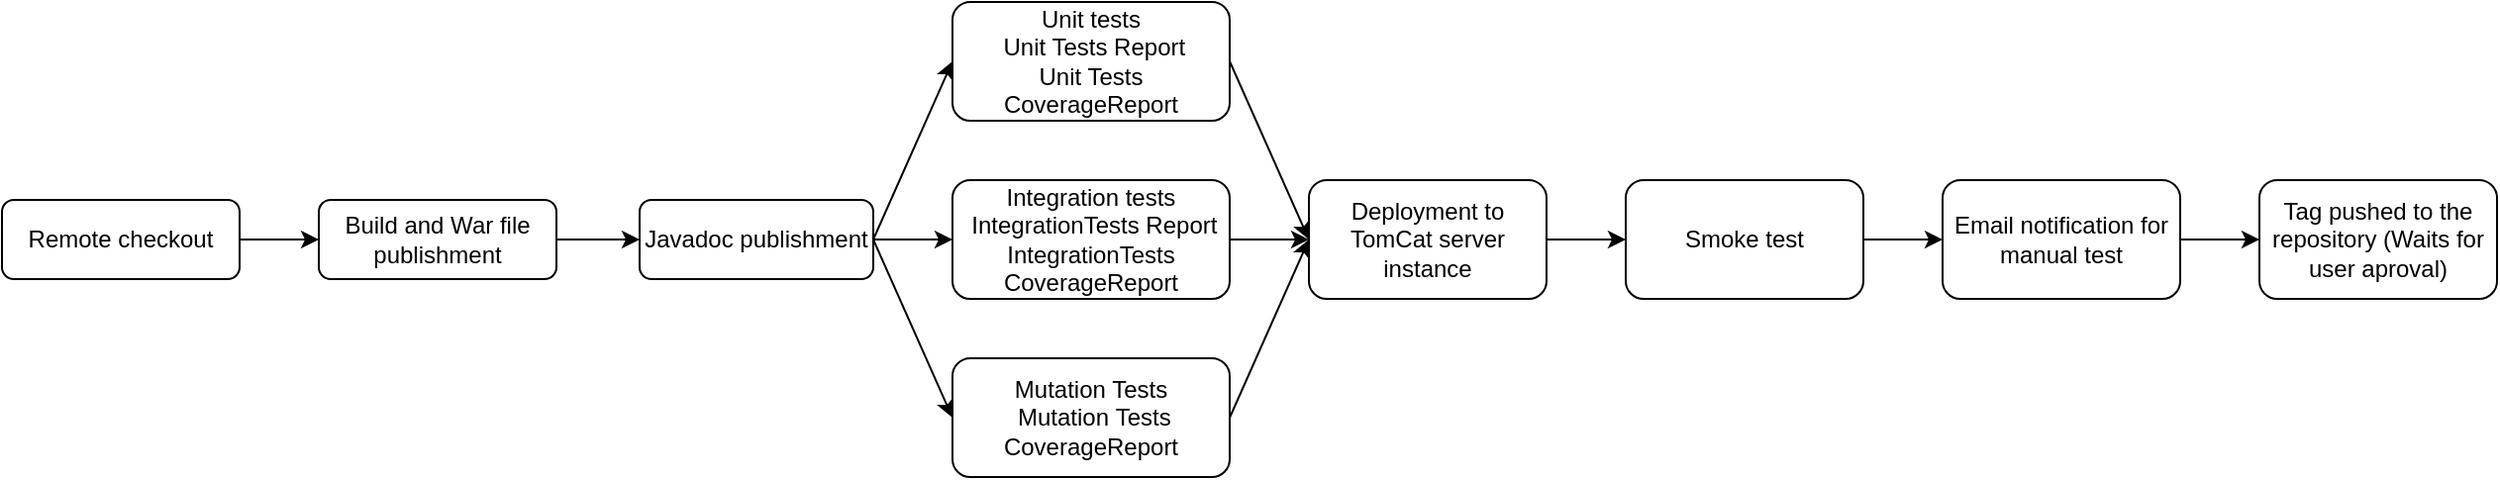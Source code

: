 <mxfile version="14.1.8" type="device" pages="4"><diagram id="bdkr0GUMObSV8vojrdap" name="Parallel Pipeline"><mxGraphModel dx="1422" dy="822" grid="1" gridSize="10" guides="1" tooltips="1" connect="1" arrows="1" fold="1" page="1" pageScale="1" pageWidth="1350" pageHeight="360" math="0" shadow="0"><root><mxCell id="0"/><mxCell id="1" parent="0"/><mxCell id="9pTvZWCEETxZxeNv9IEJ-1" value="" style="edgeStyle=orthogonalEdgeStyle;rounded=0;orthogonalLoop=1;jettySize=auto;html=1;sketch=0;" parent="1" source="hPS0d1q2iycTMgy1Epl8-2" target="hPS0d1q2iycTMgy1Epl8-3" edge="1"><mxGeometry relative="1" as="geometry"/></mxCell><mxCell id="hPS0d1q2iycTMgy1Epl8-2" value="Remote checkout" style="rounded=1;whiteSpace=wrap;html=1;fontSize=12;glass=0;strokeWidth=1;shadow=0;sketch=0;" parent="1" vertex="1"><mxGeometry x="40" y="160" width="120" height="40" as="geometry"/></mxCell><mxCell id="9pTvZWCEETxZxeNv9IEJ-2" value="" style="edgeStyle=orthogonalEdgeStyle;rounded=0;orthogonalLoop=1;jettySize=auto;html=1;sketch=0;" parent="1" source="hPS0d1q2iycTMgy1Epl8-3" target="hPS0d1q2iycTMgy1Epl8-4" edge="1"><mxGeometry relative="1" as="geometry"/></mxCell><mxCell id="hPS0d1q2iycTMgy1Epl8-3" value="Build and War file publishment" style="rounded=1;whiteSpace=wrap;html=1;fontSize=12;glass=0;strokeWidth=1;shadow=0;sketch=0;" parent="1" vertex="1"><mxGeometry x="200" y="160" width="120" height="40" as="geometry"/></mxCell><mxCell id="9pTvZWCEETxZxeNv9IEJ-3" value="" style="edgeStyle=orthogonalEdgeStyle;rounded=0;orthogonalLoop=1;jettySize=auto;html=1;sketch=0;" parent="1" source="hPS0d1q2iycTMgy1Epl8-4" target="hPS0d1q2iycTMgy1Epl8-9" edge="1"><mxGeometry relative="1" as="geometry"/></mxCell><mxCell id="9pTvZWCEETxZxeNv9IEJ-8" style="rounded=0;orthogonalLoop=1;jettySize=auto;html=1;exitX=1;exitY=0.5;exitDx=0;exitDy=0;entryX=0;entryY=0.5;entryDx=0;entryDy=0;sketch=0;" parent="1" source="hPS0d1q2iycTMgy1Epl8-4" target="hPS0d1q2iycTMgy1Epl8-7" edge="1"><mxGeometry relative="1" as="geometry"/></mxCell><mxCell id="9pTvZWCEETxZxeNv9IEJ-9" style="edgeStyle=none;rounded=0;orthogonalLoop=1;jettySize=auto;html=1;exitX=1;exitY=0.5;exitDx=0;exitDy=0;entryX=0;entryY=0.5;entryDx=0;entryDy=0;sketch=0;" parent="1" source="hPS0d1q2iycTMgy1Epl8-4" target="hPS0d1q2iycTMgy1Epl8-6" edge="1"><mxGeometry relative="1" as="geometry"/></mxCell><mxCell id="hPS0d1q2iycTMgy1Epl8-4" value="Javadoc publishment" style="rounded=1;whiteSpace=wrap;html=1;sketch=0;" parent="1" vertex="1"><mxGeometry x="362" y="160" width="118" height="40" as="geometry"/></mxCell><mxCell id="9pTvZWCEETxZxeNv9IEJ-12" style="edgeStyle=none;rounded=0;orthogonalLoop=1;jettySize=auto;html=1;exitX=1;exitY=0.5;exitDx=0;exitDy=0;entryX=0;entryY=0.5;entryDx=0;entryDy=0;sketch=0;" parent="1" source="hPS0d1q2iycTMgy1Epl8-6" target="hPS0d1q2iycTMgy1Epl8-16" edge="1"><mxGeometry relative="1" as="geometry"/></mxCell><mxCell id="hPS0d1q2iycTMgy1Epl8-6" value="Unit tests&lt;br&gt;&amp;nbsp;Unit Tests Report&lt;br&gt;Unit Tests CoverageReport" style="rounded=1;whiteSpace=wrap;html=1;sketch=0;" parent="1" vertex="1"><mxGeometry x="520" y="60" width="140" height="60" as="geometry"/></mxCell><mxCell id="9pTvZWCEETxZxeNv9IEJ-10" style="edgeStyle=none;rounded=0;orthogonalLoop=1;jettySize=auto;html=1;exitX=1;exitY=0.5;exitDx=0;exitDy=0;entryX=0;entryY=0.5;entryDx=0;entryDy=0;sketch=0;" parent="1" source="hPS0d1q2iycTMgy1Epl8-7" target="hPS0d1q2iycTMgy1Epl8-16" edge="1"><mxGeometry relative="1" as="geometry"/></mxCell><mxCell id="hPS0d1q2iycTMgy1Epl8-7" value="Mutation Tests&lt;br&gt;&amp;nbsp;Mutation&amp;nbsp;Tests&lt;br&gt;CoverageReport" style="rounded=1;whiteSpace=wrap;html=1;sketch=0;" parent="1" vertex="1"><mxGeometry x="520" y="240" width="140" height="60" as="geometry"/></mxCell><mxCell id="9pTvZWCEETxZxeNv9IEJ-4" value="" style="edgeStyle=orthogonalEdgeStyle;rounded=0;orthogonalLoop=1;jettySize=auto;html=1;sketch=0;" parent="1" source="hPS0d1q2iycTMgy1Epl8-9" target="hPS0d1q2iycTMgy1Epl8-16" edge="1"><mxGeometry relative="1" as="geometry"/></mxCell><mxCell id="hPS0d1q2iycTMgy1Epl8-9" value="&lt;span&gt;Integration tests&lt;/span&gt;&lt;br&gt;&lt;span&gt;&amp;nbsp;IntegrationTests Report&lt;/span&gt;&lt;br&gt;&lt;span&gt;IntegrationTests CoverageReport&lt;/span&gt;" style="rounded=1;whiteSpace=wrap;html=1;sketch=0;" parent="1" vertex="1"><mxGeometry x="520" y="150" width="140" height="60" as="geometry"/></mxCell><mxCell id="xHoPsfDPjgP5MRt9xQqm-3" value="" style="edgeStyle=none;rounded=0;orthogonalLoop=1;jettySize=auto;html=1;sketch=0;" parent="1" source="hPS0d1q2iycTMgy1Epl8-15" target="hPS0d1q2iycTMgy1Epl8-19" edge="1"><mxGeometry relative="1" as="geometry"/></mxCell><mxCell id="hPS0d1q2iycTMgy1Epl8-15" value="Smoke test" style="rounded=1;whiteSpace=wrap;html=1;sketch=0;" parent="1" vertex="1"><mxGeometry x="860" y="150" width="120" height="60" as="geometry"/></mxCell><mxCell id="xHoPsfDPjgP5MRt9xQqm-2" value="" style="edgeStyle=none;rounded=0;orthogonalLoop=1;jettySize=auto;html=1;sketch=0;" parent="1" source="hPS0d1q2iycTMgy1Epl8-16" target="hPS0d1q2iycTMgy1Epl8-15" edge="1"><mxGeometry relative="1" as="geometry"/></mxCell><mxCell id="hPS0d1q2iycTMgy1Epl8-16" value="Deployment to TomCat server instance" style="rounded=1;whiteSpace=wrap;html=1;sketch=0;" parent="1" vertex="1"><mxGeometry x="700" y="150" width="120" height="60" as="geometry"/></mxCell><mxCell id="xHoPsfDPjgP5MRt9xQqm-4" value="" style="edgeStyle=none;rounded=0;orthogonalLoop=1;jettySize=auto;html=1;sketch=0;" parent="1" source="hPS0d1q2iycTMgy1Epl8-19" target="hPS0d1q2iycTMgy1Epl8-20" edge="1"><mxGeometry relative="1" as="geometry"/></mxCell><mxCell id="hPS0d1q2iycTMgy1Epl8-19" value="Email notification for manual test" style="rounded=1;whiteSpace=wrap;html=1;sketch=0;" parent="1" vertex="1"><mxGeometry x="1020" y="150" width="120" height="60" as="geometry"/></mxCell><mxCell id="hPS0d1q2iycTMgy1Epl8-20" value="Tag pushed to the repository (Waits for user aproval)" style="rounded=1;whiteSpace=wrap;html=1;sketch=0;" parent="1" vertex="1"><mxGeometry x="1180" y="150" width="120" height="60" as="geometry"/></mxCell></root></mxGraphModel></diagram><diagram id="OFQY_5lbK8ZGwcgILyEs" name="Sequencial Pipeline"><mxGraphModel dx="1346" dy="663" grid="1" gridSize="10" guides="1" tooltips="1" connect="1" arrows="1" fold="1" page="1" pageScale="1" pageWidth="1680" pageHeight="120" math="0" shadow="0"><root><mxCell id="X7Ar4GLjD2ZxhvG5heTC-0"/><mxCell id="X7Ar4GLjD2ZxhvG5heTC-1" parent="X7Ar4GLjD2ZxhvG5heTC-0"/><mxCell id="X90csqqLnaMuATj-DPjn-0" style="edgeStyle=orthogonalEdgeStyle;rounded=0;orthogonalLoop=1;jettySize=auto;html=1;exitX=1;exitY=0.5;exitDx=0;exitDy=0;" edge="1" parent="X7Ar4GLjD2ZxhvG5heTC-1" source="X90csqqLnaMuATj-DPjn-1" target="X90csqqLnaMuATj-DPjn-2"><mxGeometry relative="1" as="geometry"/></mxCell><mxCell id="X90csqqLnaMuATj-DPjn-1" value="Remote checkout" style="rounded=1;whiteSpace=wrap;html=1;fontSize=12;glass=0;strokeWidth=1;shadow=0;" vertex="1" parent="X7Ar4GLjD2ZxhvG5heTC-1"><mxGeometry x="40" y="40" width="120" height="40" as="geometry"/></mxCell><mxCell id="W-Sa9cp17JDb_o-pusXz-0" value="" style="edgeStyle=none;rounded=0;orthogonalLoop=1;jettySize=auto;html=1;" edge="1" parent="X7Ar4GLjD2ZxhvG5heTC-1" source="X90csqqLnaMuATj-DPjn-2" target="X90csqqLnaMuATj-DPjn-3"><mxGeometry relative="1" as="geometry"/></mxCell><mxCell id="X90csqqLnaMuATj-DPjn-2" value="Build and War file publishment" style="rounded=1;whiteSpace=wrap;html=1;fontSize=12;glass=0;strokeWidth=1;shadow=0;" vertex="1" parent="X7Ar4GLjD2ZxhvG5heTC-1"><mxGeometry x="200" y="40" width="120" height="40" as="geometry"/></mxCell><mxCell id="W-Sa9cp17JDb_o-pusXz-1" value="" style="edgeStyle=none;rounded=0;orthogonalLoop=1;jettySize=auto;html=1;" edge="1" parent="X7Ar4GLjD2ZxhvG5heTC-1" source="X90csqqLnaMuATj-DPjn-3" target="X90csqqLnaMuATj-DPjn-5"><mxGeometry relative="1" as="geometry"/></mxCell><mxCell id="X90csqqLnaMuATj-DPjn-3" value="Javadoc publishment" style="rounded=1;whiteSpace=wrap;html=1;" vertex="1" parent="X7Ar4GLjD2ZxhvG5heTC-1"><mxGeometry x="362" y="40" width="118" height="40" as="geometry"/></mxCell><mxCell id="W-Sa9cp17JDb_o-pusXz-2" value="" style="edgeStyle=none;rounded=0;orthogonalLoop=1;jettySize=auto;html=1;" edge="1" parent="X7Ar4GLjD2ZxhvG5heTC-1" source="X90csqqLnaMuATj-DPjn-5" target="X90csqqLnaMuATj-DPjn-8"><mxGeometry relative="1" as="geometry"/></mxCell><mxCell id="X90csqqLnaMuATj-DPjn-5" value="Unit tests&lt;br&gt;&amp;nbsp;Unit Tests Report&lt;br&gt;Unit Tests CoverageReport" style="rounded=1;whiteSpace=wrap;html=1;" vertex="1" parent="X7Ar4GLjD2ZxhvG5heTC-1"><mxGeometry x="520" y="30" width="120" height="60" as="geometry"/></mxCell><mxCell id="W-Sa9cp17JDb_o-pusXz-4" value="" style="edgeStyle=none;rounded=0;orthogonalLoop=1;jettySize=auto;html=1;" edge="1" parent="X7Ar4GLjD2ZxhvG5heTC-1" source="X90csqqLnaMuATj-DPjn-6" target="X90csqqLnaMuATj-DPjn-15"><mxGeometry relative="1" as="geometry"/></mxCell><mxCell id="X90csqqLnaMuATj-DPjn-6" value="Mutation Tests&lt;br&gt;&amp;nbsp;Mutation&amp;nbsp;Tests&lt;br&gt;CoverageReport" style="rounded=1;whiteSpace=wrap;html=1;" vertex="1" parent="X7Ar4GLjD2ZxhvG5heTC-1"><mxGeometry x="880" y="30" width="120" height="60" as="geometry"/></mxCell><mxCell id="W-Sa9cp17JDb_o-pusXz-3" value="" style="edgeStyle=none;rounded=0;orthogonalLoop=1;jettySize=auto;html=1;" edge="1" parent="X7Ar4GLjD2ZxhvG5heTC-1" source="X90csqqLnaMuATj-DPjn-8" target="X90csqqLnaMuATj-DPjn-6"><mxGeometry relative="1" as="geometry"/></mxCell><mxCell id="X90csqqLnaMuATj-DPjn-8" value="&lt;span&gt;Integration tests&lt;/span&gt;&lt;br&gt;&lt;span&gt;&amp;nbsp;IntegrationTests Report&lt;/span&gt;&lt;br&gt;&lt;span&gt;IntegrationTests CoverageReport&lt;/span&gt;" style="rounded=1;whiteSpace=wrap;html=1;" vertex="1" parent="X7Ar4GLjD2ZxhvG5heTC-1"><mxGeometry x="680" y="30" width="160" height="60" as="geometry"/></mxCell><mxCell id="W-Sa9cp17JDb_o-pusXz-6" value="" style="edgeStyle=none;rounded=0;orthogonalLoop=1;jettySize=auto;html=1;" edge="1" parent="X7Ar4GLjD2ZxhvG5heTC-1" source="X90csqqLnaMuATj-DPjn-14" target="X90csqqLnaMuATj-DPjn-18"><mxGeometry relative="1" as="geometry"/></mxCell><mxCell id="X90csqqLnaMuATj-DPjn-14" value="Smoke test" style="rounded=1;whiteSpace=wrap;html=1;" vertex="1" parent="X7Ar4GLjD2ZxhvG5heTC-1"><mxGeometry x="1200" y="30" width="120" height="60" as="geometry"/></mxCell><mxCell id="W-Sa9cp17JDb_o-pusXz-5" value="" style="edgeStyle=none;rounded=0;orthogonalLoop=1;jettySize=auto;html=1;" edge="1" parent="X7Ar4GLjD2ZxhvG5heTC-1" source="X90csqqLnaMuATj-DPjn-15" target="X90csqqLnaMuATj-DPjn-14"><mxGeometry relative="1" as="geometry"/></mxCell><mxCell id="X90csqqLnaMuATj-DPjn-15" value="Deployment to TomCat server instance" style="rounded=1;whiteSpace=wrap;html=1;" vertex="1" parent="X7Ar4GLjD2ZxhvG5heTC-1"><mxGeometry x="1040" y="30" width="120" height="60" as="geometry"/></mxCell><mxCell id="W-Sa9cp17JDb_o-pusXz-7" value="" style="edgeStyle=none;rounded=0;orthogonalLoop=1;jettySize=auto;html=1;" edge="1" parent="X7Ar4GLjD2ZxhvG5heTC-1" source="X90csqqLnaMuATj-DPjn-18" target="X90csqqLnaMuATj-DPjn-19"><mxGeometry relative="1" as="geometry"/></mxCell><mxCell id="X90csqqLnaMuATj-DPjn-18" value="Email notification for manual test" style="rounded=1;whiteSpace=wrap;html=1;" vertex="1" parent="X7Ar4GLjD2ZxhvG5heTC-1"><mxGeometry x="1360" y="30" width="120" height="60" as="geometry"/></mxCell><mxCell id="X90csqqLnaMuATj-DPjn-19" value="Tag pushed to the repository (Waits for user aproval)" style="rounded=1;whiteSpace=wrap;html=1;" vertex="1" parent="X7Ar4GLjD2ZxhvG5heTC-1"><mxGeometry x="1520" y="30" width="120" height="60" as="geometry"/></mxCell></root></mxGraphModel></diagram><diagram name="Project Pipeline SK1" id="jVTHgfDDCt-wC56ATags"><mxGraphModel dx="1422" dy="822" grid="1" gridSize="10" guides="1" tooltips="1" connect="1" arrows="1" fold="1" page="1" pageScale="1" pageWidth="1960" pageHeight="280" math="0" shadow="0"><root><mxCell id="cDpl9zfRTg1Yj5c6Y_J5-0"/><mxCell id="cDpl9zfRTg1Yj5c6Y_J5-1" parent="cDpl9zfRTg1Yj5c6Y_J5-0"/><mxCell id="cDpl9zfRTg1Yj5c6Y_J5-2" value="" style="edgeStyle=orthogonalEdgeStyle;rounded=0;orthogonalLoop=1;jettySize=auto;html=1;sketch=1;" edge="1" parent="cDpl9zfRTg1Yj5c6Y_J5-1" source="cDpl9zfRTg1Yj5c6Y_J5-3" target="cDpl9zfRTg1Yj5c6Y_J5-5"><mxGeometry relative="1" as="geometry"/></mxCell><mxCell id="cDpl9zfRTg1Yj5c6Y_J5-3" value="Remote checkout" style="rounded=1;whiteSpace=wrap;html=1;fontSize=12;glass=0;strokeWidth=1;shadow=0;sketch=1;" vertex="1" parent="cDpl9zfRTg1Yj5c6Y_J5-1"><mxGeometry y="120" width="120" height="40" as="geometry"/></mxCell><mxCell id="cDpl9zfRTg1Yj5c6Y_J5-4" value="" style="edgeStyle=orthogonalEdgeStyle;rounded=0;orthogonalLoop=1;jettySize=auto;html=1;sketch=1;" edge="1" parent="cDpl9zfRTg1Yj5c6Y_J5-1" source="cDpl9zfRTg1Yj5c6Y_J5-5" target="cDpl9zfRTg1Yj5c6Y_J5-9"><mxGeometry relative="1" as="geometry"/></mxCell><mxCell id="cDpl9zfRTg1Yj5c6Y_J5-5" value="Build and War file publishment" style="rounded=1;whiteSpace=wrap;html=1;fontSize=12;glass=0;strokeWidth=1;shadow=0;sketch=1;" vertex="1" parent="cDpl9zfRTg1Yj5c6Y_J5-1"><mxGeometry x="160" y="120" width="120" height="40" as="geometry"/></mxCell><mxCell id="cDpl9zfRTg1Yj5c6Y_J5-45" style="edgeStyle=none;rounded=0;sketch=1;orthogonalLoop=1;jettySize=auto;html=1;exitX=1;exitY=0.5;exitDx=0;exitDy=0;entryX=0;entryY=0.5;entryDx=0;entryDy=0;" edge="1" parent="cDpl9zfRTg1Yj5c6Y_J5-1" source="cDpl9zfRTg1Yj5c6Y_J5-9" target="cDpl9zfRTg1Yj5c6Y_J5-26"><mxGeometry relative="1" as="geometry"/></mxCell><mxCell id="cDpl9zfRTg1Yj5c6Y_J5-46" style="edgeStyle=none;rounded=0;sketch=1;orthogonalLoop=1;jettySize=auto;html=1;exitX=1;exitY=0.5;exitDx=0;exitDy=0;entryX=0;entryY=0.5;entryDx=0;entryDy=0;" edge="1" parent="cDpl9zfRTg1Yj5c6Y_J5-1" source="cDpl9zfRTg1Yj5c6Y_J5-9" target="cDpl9zfRTg1Yj5c6Y_J5-25"><mxGeometry relative="1" as="geometry"/></mxCell><mxCell id="cDpl9zfRTg1Yj5c6Y_J5-9" value="Javadoc publishment" style="rounded=1;whiteSpace=wrap;html=1;sketch=1;" vertex="1" parent="cDpl9zfRTg1Yj5c6Y_J5-1"><mxGeometry x="322" y="120" width="118" height="40" as="geometry"/></mxCell><mxCell id="cDpl9zfRTg1Yj5c6Y_J5-55" style="edgeStyle=none;rounded=0;sketch=1;orthogonalLoop=1;jettySize=auto;html=1;exitX=1;exitY=0.5;exitDx=0;exitDy=0;entryX=0;entryY=0.5;entryDx=0;entryDy=0;" edge="1" parent="cDpl9zfRTg1Yj5c6Y_J5-1" source="cDpl9zfRTg1Yj5c6Y_J5-11" target="cDpl9zfRTg1Yj5c6Y_J5-44"><mxGeometry relative="1" as="geometry"/></mxCell><mxCell id="cDpl9zfRTg1Yj5c6Y_J5-11" value="Unit tests &amp;amp;&lt;br&gt;Publish Reports" style="rounded=1;whiteSpace=wrap;html=1;sketch=1;" vertex="1" parent="cDpl9zfRTg1Yj5c6Y_J5-1"><mxGeometry x="680" y="40" width="120" height="40" as="geometry"/></mxCell><mxCell id="cDpl9zfRTg1Yj5c6Y_J5-57" style="edgeStyle=none;rounded=0;sketch=1;orthogonalLoop=1;jettySize=auto;html=1;exitX=1;exitY=0.5;exitDx=0;exitDy=0;entryX=0;entryY=0.5;entryDx=0;entryDy=0;" edge="1" parent="cDpl9zfRTg1Yj5c6Y_J5-1" source="cDpl9zfRTg1Yj5c6Y_J5-13" target="cDpl9zfRTg1Yj5c6Y_J5-44"><mxGeometry relative="1" as="geometry"/></mxCell><mxCell id="cDpl9zfRTg1Yj5c6Y_J5-13" value="Mutation&amp;nbsp;Tests&amp;nbsp;&amp;amp;&lt;br&gt;Publish Reports" style="rounded=1;whiteSpace=wrap;html=1;sketch=1;" vertex="1" parent="cDpl9zfRTg1Yj5c6Y_J5-1"><mxGeometry x="680" y="200" width="120" height="40" as="geometry"/></mxCell><mxCell id="cDpl9zfRTg1Yj5c6Y_J5-56" style="edgeStyle=none;rounded=0;sketch=1;orthogonalLoop=1;jettySize=auto;html=1;exitX=1;exitY=0.5;exitDx=0;exitDy=0;" edge="1" parent="cDpl9zfRTg1Yj5c6Y_J5-1" source="cDpl9zfRTg1Yj5c6Y_J5-15"><mxGeometry relative="1" as="geometry"><mxPoint x="840" y="140" as="targetPoint"/></mxGeometry></mxCell><mxCell id="cDpl9zfRTg1Yj5c6Y_J5-15" value="&lt;span&gt;Integration Tests&lt;/span&gt;&amp;nbsp;&amp;amp;&lt;br&gt;Publish Reports" style="rounded=1;whiteSpace=wrap;html=1;sketch=1;" vertex="1" parent="cDpl9zfRTg1Yj5c6Y_J5-1"><mxGeometry x="680" y="120" width="120" height="40" as="geometry"/></mxCell><mxCell id="cDpl9zfRTg1Yj5c6Y_J5-71" style="edgeStyle=none;rounded=0;sketch=1;orthogonalLoop=1;jettySize=auto;html=1;exitX=1;exitY=0.5;exitDx=0;exitDy=0;entryX=0;entryY=0.5;entryDx=0;entryDy=0;" edge="1" parent="cDpl9zfRTg1Yj5c6Y_J5-1" source="cDpl9zfRTg1Yj5c6Y_J5-17" target="cDpl9zfRTg1Yj5c6Y_J5-68"><mxGeometry relative="1" as="geometry"/></mxCell><mxCell id="cDpl9zfRTg1Yj5c6Y_J5-17" value="Smoke test" style="rounded=1;whiteSpace=wrap;html=1;sketch=1;" vertex="1" parent="cDpl9zfRTg1Yj5c6Y_J5-1"><mxGeometry x="1000" y="200" width="120" height="40" as="geometry"/></mxCell><mxCell id="cDpl9zfRTg1Yj5c6Y_J5-19" value="Deploy Application to Production" style="rounded=1;whiteSpace=wrap;html=1;sketch=1;" vertex="1" parent="cDpl9zfRTg1Yj5c6Y_J5-1"><mxGeometry x="1800" y="80" width="120" height="40" as="geometry"/></mxCell><mxCell id="cDpl9zfRTg1Yj5c6Y_J5-76" value="" style="edgeStyle=none;rounded=0;sketch=1;orthogonalLoop=1;jettySize=auto;html=1;" edge="1" parent="cDpl9zfRTg1Yj5c6Y_J5-1" source="cDpl9zfRTg1Yj5c6Y_J5-21" target="cDpl9zfRTg1Yj5c6Y_J5-24"><mxGeometry relative="1" as="geometry"/></mxCell><mxCell id="cDpl9zfRTg1Yj5c6Y_J5-21" value="Generate PDF Report" style="rounded=1;whiteSpace=wrap;html=1;sketch=1;" vertex="1" parent="cDpl9zfRTg1Yj5c6Y_J5-1"><mxGeometry x="1320" y="120" width="120" height="40" as="geometry"/></mxCell><mxCell id="cDpl9zfRTg1Yj5c6Y_J5-72" style="edgeStyle=none;rounded=0;sketch=1;orthogonalLoop=1;jettySize=auto;html=1;exitX=1;exitY=0.5;exitDx=0;exitDy=0;entryX=0;entryY=0.5;entryDx=0;entryDy=0;" edge="1" parent="cDpl9zfRTg1Yj5c6Y_J5-1" source="cDpl9zfRTg1Yj5c6Y_J5-22" target="cDpl9zfRTg1Yj5c6Y_J5-19"><mxGeometry relative="1" as="geometry"/></mxCell><mxCell id="cDpl9zfRTg1Yj5c6Y_J5-73" style="edgeStyle=none;rounded=0;sketch=1;orthogonalLoop=1;jettySize=auto;html=1;exitX=1;exitY=0.5;exitDx=0;exitDy=0;entryX=0;entryY=0.5;entryDx=0;entryDy=0;" edge="1" parent="cDpl9zfRTg1Yj5c6Y_J5-1" source="cDpl9zfRTg1Yj5c6Y_J5-22" target="cDpl9zfRTg1Yj5c6Y_J5-67"><mxGeometry relative="1" as="geometry"/></mxCell><mxCell id="cDpl9zfRTg1Yj5c6Y_J5-22" value="Tag pushed to the repository (Waits for user aproval)" style="rounded=1;whiteSpace=wrap;html=1;sketch=1;" vertex="1" parent="cDpl9zfRTg1Yj5c6Y_J5-1"><mxGeometry x="1640" y="120" width="120" height="40" as="geometry"/></mxCell><mxCell id="cDpl9zfRTg1Yj5c6Y_J5-77" value="" style="edgeStyle=none;rounded=0;sketch=1;orthogonalLoop=1;jettySize=auto;html=1;" edge="1" parent="cDpl9zfRTg1Yj5c6Y_J5-1" source="cDpl9zfRTg1Yj5c6Y_J5-24" target="cDpl9zfRTg1Yj5c6Y_J5-22"><mxGeometry relative="1" as="geometry"/></mxCell><mxCell id="cDpl9zfRTg1Yj5c6Y_J5-24" value="Gerar ficheiro de submissão no Moodle" style="rounded=1;whiteSpace=wrap;html=1;fontSize=12;glass=0;strokeWidth=1;shadow=0;sketch=1;" vertex="1" parent="cDpl9zfRTg1Yj5c6Y_J5-1"><mxGeometry x="1480" y="120" width="120" height="40" as="geometry"/></mxCell><mxCell id="cDpl9zfRTg1Yj5c6Y_J5-49" style="edgeStyle=none;rounded=0;sketch=1;orthogonalLoop=1;jettySize=auto;html=1;exitX=1;exitY=0.5;exitDx=0;exitDy=0;entryX=0;entryY=0.5;entryDx=0;entryDy=0;" edge="1" parent="cDpl9zfRTg1Yj5c6Y_J5-1" source="cDpl9zfRTg1Yj5c6Y_J5-25" target="cDpl9zfRTg1Yj5c6Y_J5-36"><mxGeometry relative="1" as="geometry"/></mxCell><mxCell id="cDpl9zfRTg1Yj5c6Y_J5-25" value="Code Quality - Checkstyle" style="rounded=1;whiteSpace=wrap;html=1;fontSize=12;glass=0;strokeWidth=1;shadow=0;sketch=1;" vertex="1" parent="cDpl9zfRTg1Yj5c6Y_J5-1"><mxGeometry x="480" y="200" width="120" height="40" as="geometry"/></mxCell><mxCell id="cDpl9zfRTg1Yj5c6Y_J5-47" style="edgeStyle=none;rounded=0;sketch=1;orthogonalLoop=1;jettySize=auto;html=1;exitX=1;exitY=0.5;exitDx=0;exitDy=0;entryX=0;entryY=0.5;entryDx=0;entryDy=0;" edge="1" parent="cDpl9zfRTg1Yj5c6Y_J5-1" source="cDpl9zfRTg1Yj5c6Y_J5-26" target="cDpl9zfRTg1Yj5c6Y_J5-36"><mxGeometry relative="1" as="geometry"/></mxCell><mxCell id="cDpl9zfRTg1Yj5c6Y_J5-26" value="Code Quality - FindBugs" style="rounded=1;whiteSpace=wrap;html=1;fontSize=12;glass=0;strokeWidth=1;shadow=0;sketch=1;" vertex="1" parent="cDpl9zfRTg1Yj5c6Y_J5-1"><mxGeometry x="480" y="40" width="120" height="40" as="geometry"/></mxCell><mxCell id="cDpl9zfRTg1Yj5c6Y_J5-70" style="edgeStyle=none;rounded=0;sketch=1;orthogonalLoop=1;jettySize=auto;html=1;exitX=1;exitY=0.5;exitDx=0;exitDy=0;entryX=0;entryY=0.5;entryDx=0;entryDy=0;" edge="1" parent="cDpl9zfRTg1Yj5c6Y_J5-1" source="cDpl9zfRTg1Yj5c6Y_J5-27" target="cDpl9zfRTg1Yj5c6Y_J5-68"><mxGeometry relative="1" as="geometry"/></mxCell><mxCell id="cDpl9zfRTg1Yj5c6Y_J5-27" value="Acceptance Tests&lt;br&gt;Cucumber&amp;nbsp;&amp;amp;&lt;br&gt;Publish Reports" style="rounded=1;whiteSpace=wrap;html=1;fontSize=12;glass=0;strokeWidth=1;shadow=0;sketch=1;" vertex="1" parent="cDpl9zfRTg1Yj5c6Y_J5-1"><mxGeometry x="1000" y="40" width="120" height="40" as="geometry"/></mxCell><mxCell id="cDpl9zfRTg1Yj5c6Y_J5-69" style="edgeStyle=none;rounded=0;sketch=1;orthogonalLoop=1;jettySize=auto;html=1;exitX=1;exitY=0.5;exitDx=0;exitDy=0;entryX=0;entryY=0.5;entryDx=0;entryDy=0;" edge="1" parent="cDpl9zfRTg1Yj5c6Y_J5-1" source="cDpl9zfRTg1Yj5c6Y_J5-28" target="cDpl9zfRTg1Yj5c6Y_J5-68"><mxGeometry relative="1" as="geometry"/></mxCell><mxCell id="cDpl9zfRTg1Yj5c6Y_J5-28" value="Acceptance Tests&lt;br&gt;Selenium&amp;nbsp;&amp;amp;&lt;br&gt;Publish Reports" style="rounded=1;whiteSpace=wrap;html=1;fontSize=12;glass=0;strokeWidth=1;shadow=0;sketch=1;" vertex="1" parent="cDpl9zfRTg1Yj5c6Y_J5-1"><mxGeometry x="1000" y="120" width="120" height="40" as="geometry"/></mxCell><mxCell id="cDpl9zfRTg1Yj5c6Y_J5-50" style="edgeStyle=none;rounded=0;sketch=1;orthogonalLoop=1;jettySize=auto;html=1;exitX=1;exitY=0.5;exitDx=0;exitDy=0;entryX=0;entryY=0.5;entryDx=0;entryDy=0;" edge="1" parent="cDpl9zfRTg1Yj5c6Y_J5-1" source="cDpl9zfRTg1Yj5c6Y_J5-36" target="cDpl9zfRTg1Yj5c6Y_J5-11"><mxGeometry relative="1" as="geometry"/></mxCell><mxCell id="cDpl9zfRTg1Yj5c6Y_J5-51" style="edgeStyle=none;rounded=0;sketch=1;orthogonalLoop=1;jettySize=auto;html=1;exitX=1;exitY=0.5;exitDx=0;exitDy=0;entryX=0;entryY=0.5;entryDx=0;entryDy=0;" edge="1" parent="cDpl9zfRTg1Yj5c6Y_J5-1" source="cDpl9zfRTg1Yj5c6Y_J5-36" target="cDpl9zfRTg1Yj5c6Y_J5-15"><mxGeometry relative="1" as="geometry"/></mxCell><mxCell id="cDpl9zfRTg1Yj5c6Y_J5-52" style="edgeStyle=none;rounded=0;sketch=1;orthogonalLoop=1;jettySize=auto;html=1;exitX=1;exitY=0.5;exitDx=0;exitDy=0;entryX=0;entryY=0.5;entryDx=0;entryDy=0;" edge="1" parent="cDpl9zfRTg1Yj5c6Y_J5-1" source="cDpl9zfRTg1Yj5c6Y_J5-36" target="cDpl9zfRTg1Yj5c6Y_J5-13"><mxGeometry relative="1" as="geometry"/></mxCell><mxCell id="cDpl9zfRTg1Yj5c6Y_J5-36" value="" style="rounded=1;whiteSpace=wrap;html=1;fontSize=12;glass=0;strokeWidth=1;shadow=0;sketch=1;" vertex="1" parent="cDpl9zfRTg1Yj5c6Y_J5-1"><mxGeometry x="630" y="130" width="20" height="20" as="geometry"/></mxCell><mxCell id="cDpl9zfRTg1Yj5c6Y_J5-64" style="edgeStyle=none;rounded=0;sketch=1;orthogonalLoop=1;jettySize=auto;html=1;exitX=1;exitY=0.5;exitDx=0;exitDy=0;entryX=0;entryY=0.5;entryDx=0;entryDy=0;" edge="1" parent="cDpl9zfRTg1Yj5c6Y_J5-1" source="cDpl9zfRTg1Yj5c6Y_J5-44" target="cDpl9zfRTg1Yj5c6Y_J5-27"><mxGeometry relative="1" as="geometry"/></mxCell><mxCell id="cDpl9zfRTg1Yj5c6Y_J5-65" style="edgeStyle=none;rounded=0;sketch=1;orthogonalLoop=1;jettySize=auto;html=1;exitX=1;exitY=0.5;exitDx=0;exitDy=0;entryX=0;entryY=0.5;entryDx=0;entryDy=0;" edge="1" parent="cDpl9zfRTg1Yj5c6Y_J5-1" source="cDpl9zfRTg1Yj5c6Y_J5-44" target="cDpl9zfRTg1Yj5c6Y_J5-28"><mxGeometry relative="1" as="geometry"/></mxCell><mxCell id="cDpl9zfRTg1Yj5c6Y_J5-66" style="edgeStyle=none;rounded=0;sketch=1;orthogonalLoop=1;jettySize=auto;html=1;exitX=1;exitY=0.5;exitDx=0;exitDy=0;entryX=0;entryY=0.5;entryDx=0;entryDy=0;" edge="1" parent="cDpl9zfRTg1Yj5c6Y_J5-1" source="cDpl9zfRTg1Yj5c6Y_J5-44" target="cDpl9zfRTg1Yj5c6Y_J5-17"><mxGeometry relative="1" as="geometry"/></mxCell><mxCell id="cDpl9zfRTg1Yj5c6Y_J5-44" value="Build &amp;amp; Run Docker Images" style="rounded=1;whiteSpace=wrap;html=1;fontSize=12;glass=0;strokeWidth=1;shadow=0;sketch=1;" vertex="1" parent="cDpl9zfRTg1Yj5c6Y_J5-1"><mxGeometry x="840" y="120" width="120" height="40" as="geometry"/></mxCell><mxCell id="cDpl9zfRTg1Yj5c6Y_J5-67" value="Apply new Database Schema" style="rounded=1;whiteSpace=wrap;html=1;sketch=1;" vertex="1" parent="cDpl9zfRTg1Yj5c6Y_J5-1"><mxGeometry x="1800" y="160" width="120" height="40" as="geometry"/></mxCell><mxCell id="cDpl9zfRTg1Yj5c6Y_J5-75" value="" style="edgeStyle=none;rounded=0;sketch=1;orthogonalLoop=1;jettySize=auto;html=1;" edge="1" parent="cDpl9zfRTg1Yj5c6Y_J5-1" source="cDpl9zfRTg1Yj5c6Y_J5-68" target="cDpl9zfRTg1Yj5c6Y_J5-21"><mxGeometry relative="1" as="geometry"/></mxCell><mxCell id="cDpl9zfRTg1Yj5c6Y_J5-68" value="Email notification for manual approval" style="rounded=1;whiteSpace=wrap;html=1;sketch=1;" vertex="1" parent="cDpl9zfRTg1Yj5c6Y_J5-1"><mxGeometry x="1160" y="120" width="120" height="40" as="geometry"/></mxCell></root></mxGraphModel></diagram><diagram name="Branching Model" id="ZqTuG0MM0hYL3Qaotx98"><mxGraphModel dx="1086" dy="806" grid="1" gridSize="10" guides="1" tooltips="1" connect="1" arrows="1" fold="1" page="1" pageScale="1" pageWidth="1300" pageHeight="480" math="0" shadow="0"><root><mxCell id="6bqgjzrXkm3nGKxwGhGr-0"/><mxCell id="6bqgjzrXkm3nGKxwGhGr-1" parent="6bqgjzrXkm3nGKxwGhGr-0"/><mxCell id="6bqgjzrXkm3nGKxwGhGr-3" style="edgeStyle=orthogonalEdgeStyle;curved=1;rounded=0;orthogonalLoop=1;jettySize=auto;html=1;entryX=0;entryY=0.5;entryDx=0;entryDy=0;endArrow=none;endFill=0;" parent="6bqgjzrXkm3nGKxwGhGr-1" source="6bqgjzrXkm3nGKxwGhGr-5" target="6bqgjzrXkm3nGKxwGhGr-12" edge="1"><mxGeometry relative="1" as="geometry"/></mxCell><mxCell id="6bqgjzrXkm3nGKxwGhGr-4" style="edgeStyle=orthogonalEdgeStyle;curved=1;rounded=0;orthogonalLoop=1;jettySize=auto;html=1;entryX=0;entryY=0.5;entryDx=0;entryDy=0;endArrow=none;endFill=0;" parent="6bqgjzrXkm3nGKxwGhGr-1" source="6bqgjzrXkm3nGKxwGhGr-5" target="6bqgjzrXkm3nGKxwGhGr-44" edge="1"><mxGeometry relative="1" as="geometry"/></mxCell><mxCell id="6bqgjzrXkm3nGKxwGhGr-60" style="edgeStyle=orthogonalEdgeStyle;rounded=0;orthogonalLoop=1;jettySize=auto;html=1;entryX=0;entryY=0.5;entryDx=0;entryDy=0;curved=1;endArrow=none;endFill=0;" parent="6bqgjzrXkm3nGKxwGhGr-1" source="6bqgjzrXkm3nGKxwGhGr-5" target="6bqgjzrXkm3nGKxwGhGr-59" edge="1"><mxGeometry relative="1" as="geometry"/></mxCell><mxCell id="6bqgjzrXkm3nGKxwGhGr-5" value="" style="ellipse;whiteSpace=wrap;html=1;aspect=fixed;" parent="6bqgjzrXkm3nGKxwGhGr-1" vertex="1"><mxGeometry x="120" y="60" width="40" height="40" as="geometry"/></mxCell><mxCell id="6bqgjzrXkm3nGKxwGhGr-11" style="edgeStyle=orthogonalEdgeStyle;curved=1;rounded=0;orthogonalLoop=1;jettySize=auto;html=1;entryX=0;entryY=0.5;entryDx=0;entryDy=0;endArrow=none;endFill=0;" parent="6bqgjzrXkm3nGKxwGhGr-1" source="6bqgjzrXkm3nGKxwGhGr-12" target="6bqgjzrXkm3nGKxwGhGr-47" edge="1"><mxGeometry relative="1" as="geometry"/></mxCell><mxCell id="6bqgjzrXkm3nGKxwGhGr-72" style="edgeStyle=orthogonalEdgeStyle;curved=1;rounded=0;orthogonalLoop=1;jettySize=auto;html=1;entryX=0;entryY=0.5;entryDx=0;entryDy=0;endArrow=none;endFill=0;" parent="6bqgjzrXkm3nGKxwGhGr-1" source="6bqgjzrXkm3nGKxwGhGr-12" target="6bqgjzrXkm3nGKxwGhGr-64" edge="1"><mxGeometry relative="1" as="geometry"/></mxCell><mxCell id="6bqgjzrXkm3nGKxwGhGr-73" style="edgeStyle=orthogonalEdgeStyle;curved=1;rounded=0;orthogonalLoop=1;jettySize=auto;html=1;entryX=0;entryY=0.5;entryDx=0;entryDy=0;endArrow=none;endFill=0;" parent="6bqgjzrXkm3nGKxwGhGr-1" source="6bqgjzrXkm3nGKxwGhGr-12" target="6bqgjzrXkm3nGKxwGhGr-67" edge="1"><mxGeometry relative="1" as="geometry"/></mxCell><mxCell id="6bqgjzrXkm3nGKxwGhGr-12" value="" style="ellipse;whiteSpace=wrap;html=1;aspect=fixed;" parent="6bqgjzrXkm3nGKxwGhGr-1" vertex="1"><mxGeometry x="240" y="220" width="40" height="40" as="geometry"/></mxCell><mxCell id="6bqgjzrXkm3nGKxwGhGr-13" value="Master" style="text;html=1;strokeColor=none;fillColor=none;align=center;verticalAlign=middle;whiteSpace=wrap;rounded=0;" parent="6bqgjzrXkm3nGKxwGhGr-1" vertex="1"><mxGeometry x="40" y="70" width="40" height="20" as="geometry"/></mxCell><mxCell id="6bqgjzrXkm3nGKxwGhGr-15" value="HotFix" style="text;html=1;strokeColor=none;fillColor=none;align=center;verticalAlign=middle;whiteSpace=wrap;rounded=0;" parent="6bqgjzrXkm3nGKxwGhGr-1" vertex="1"><mxGeometry y="150" width="120" height="20" as="geometry"/></mxCell><mxCell id="6bqgjzrXkm3nGKxwGhGr-83" style="edgeStyle=orthogonalEdgeStyle;curved=1;rounded=0;orthogonalLoop=1;jettySize=auto;html=1;exitX=1;exitY=0.5;exitDx=0;exitDy=0;entryX=0;entryY=0.5;entryDx=0;entryDy=0;endArrow=none;endFill=0;" parent="6bqgjzrXkm3nGKxwGhGr-1" source="6bqgjzrXkm3nGKxwGhGr-44" target="6bqgjzrXkm3nGKxwGhGr-81" edge="1"><mxGeometry relative="1" as="geometry"/></mxCell><mxCell id="6bqgjzrXkm3nGKxwGhGr-44" value="" style="ellipse;whiteSpace=wrap;html=1;aspect=fixed;" parent="6bqgjzrXkm3nGKxwGhGr-1" vertex="1"><mxGeometry x="440" y="60" width="40" height="40" as="geometry"/></mxCell><mxCell id="6bqgjzrXkm3nGKxwGhGr-77" style="edgeStyle=orthogonalEdgeStyle;curved=1;rounded=0;orthogonalLoop=1;jettySize=auto;html=1;entryX=0;entryY=0.5;entryDx=0;entryDy=0;endArrow=none;endFill=0;" parent="6bqgjzrXkm3nGKxwGhGr-1" source="6bqgjzrXkm3nGKxwGhGr-47" target="6bqgjzrXkm3nGKxwGhGr-74" edge="1"><mxGeometry relative="1" as="geometry"/></mxCell><mxCell id="6bqgjzrXkm3nGKxwGhGr-47" value="" style="ellipse;whiteSpace=wrap;html=1;aspect=fixed;" parent="6bqgjzrXkm3nGKxwGhGr-1" vertex="1"><mxGeometry x="440" y="220" width="40" height="40" as="geometry"/></mxCell><mxCell id="6bqgjzrXkm3nGKxwGhGr-58" value="Develop" style="text;html=1;strokeColor=none;fillColor=none;align=center;verticalAlign=middle;whiteSpace=wrap;rounded=0;" parent="6bqgjzrXkm3nGKxwGhGr-1" vertex="1"><mxGeometry y="230" width="120" height="20" as="geometry"/></mxCell><mxCell id="6bqgjzrXkm3nGKxwGhGr-62" style="edgeStyle=orthogonalEdgeStyle;curved=1;rounded=0;orthogonalLoop=1;jettySize=auto;html=1;entryX=0;entryY=0.5;entryDx=0;entryDy=0;endArrow=none;endFill=0;" parent="6bqgjzrXkm3nGKxwGhGr-1" source="6bqgjzrXkm3nGKxwGhGr-59" target="6bqgjzrXkm3nGKxwGhGr-44" edge="1"><mxGeometry relative="1" as="geometry"/></mxCell><mxCell id="6bqgjzrXkm3nGKxwGhGr-63" style="edgeStyle=orthogonalEdgeStyle;curved=1;rounded=0;orthogonalLoop=1;jettySize=auto;html=1;entryX=0;entryY=0.5;entryDx=0;entryDy=0;endArrow=none;endFill=0;" parent="6bqgjzrXkm3nGKxwGhGr-1" source="6bqgjzrXkm3nGKxwGhGr-59" target="6bqgjzrXkm3nGKxwGhGr-47" edge="1"><mxGeometry relative="1" as="geometry"/></mxCell><mxCell id="6bqgjzrXkm3nGKxwGhGr-59" value="" style="ellipse;whiteSpace=wrap;html=1;aspect=fixed;" parent="6bqgjzrXkm3nGKxwGhGr-1" vertex="1"><mxGeometry x="320" y="140" width="40" height="40" as="geometry"/></mxCell><mxCell id="6bqgjzrXkm3nGKxwGhGr-71" value="" style="edgeStyle=orthogonalEdgeStyle;curved=1;rounded=0;orthogonalLoop=1;jettySize=auto;html=1;endArrow=none;endFill=0;" parent="6bqgjzrXkm3nGKxwGhGr-1" source="6bqgjzrXkm3nGKxwGhGr-64" target="6bqgjzrXkm3nGKxwGhGr-65" edge="1"><mxGeometry relative="1" as="geometry"/></mxCell><mxCell id="6bqgjzrXkm3nGKxwGhGr-64" value="" style="ellipse;whiteSpace=wrap;html=1;aspect=fixed;" parent="6bqgjzrXkm3nGKxwGhGr-1" vertex="1"><mxGeometry x="400" y="320" width="40" height="40" as="geometry"/></mxCell><mxCell id="6bqgjzrXkm3nGKxwGhGr-70" style="edgeStyle=orthogonalEdgeStyle;curved=1;rounded=0;orthogonalLoop=1;jettySize=auto;html=1;entryX=0;entryY=0.5;entryDx=0;entryDy=0;endArrow=none;endFill=0;" parent="6bqgjzrXkm3nGKxwGhGr-1" source="6bqgjzrXkm3nGKxwGhGr-65" target="6bqgjzrXkm3nGKxwGhGr-66" edge="1"><mxGeometry relative="1" as="geometry"/></mxCell><mxCell id="6bqgjzrXkm3nGKxwGhGr-65" value="" style="ellipse;whiteSpace=wrap;html=1;aspect=fixed;" parent="6bqgjzrXkm3nGKxwGhGr-1" vertex="1"><mxGeometry x="480" y="320" width="40" height="40" as="geometry"/></mxCell><mxCell id="6bqgjzrXkm3nGKxwGhGr-75" style="edgeStyle=orthogonalEdgeStyle;curved=1;rounded=0;orthogonalLoop=1;jettySize=auto;html=1;entryX=0;entryY=0.5;entryDx=0;entryDy=0;endArrow=none;endFill=0;" parent="6bqgjzrXkm3nGKxwGhGr-1" source="6bqgjzrXkm3nGKxwGhGr-66" target="6bqgjzrXkm3nGKxwGhGr-74" edge="1"><mxGeometry relative="1" as="geometry"/></mxCell><mxCell id="6bqgjzrXkm3nGKxwGhGr-66" value="" style="ellipse;whiteSpace=wrap;html=1;aspect=fixed;" parent="6bqgjzrXkm3nGKxwGhGr-1" vertex="1"><mxGeometry x="560" y="320" width="40" height="40" as="geometry"/></mxCell><mxCell id="6bqgjzrXkm3nGKxwGhGr-69" style="edgeStyle=orthogonalEdgeStyle;curved=1;rounded=0;orthogonalLoop=1;jettySize=auto;html=1;entryX=0;entryY=0.5;entryDx=0;entryDy=0;endArrow=none;endFill=0;" parent="6bqgjzrXkm3nGKxwGhGr-1" source="6bqgjzrXkm3nGKxwGhGr-67" target="6bqgjzrXkm3nGKxwGhGr-68" edge="1"><mxGeometry relative="1" as="geometry"/></mxCell><mxCell id="6bqgjzrXkm3nGKxwGhGr-67" value="" style="ellipse;whiteSpace=wrap;html=1;aspect=fixed;" parent="6bqgjzrXkm3nGKxwGhGr-1" vertex="1"><mxGeometry x="360" y="400" width="40" height="40" as="geometry"/></mxCell><mxCell id="6bqgjzrXkm3nGKxwGhGr-79" style="edgeStyle=orthogonalEdgeStyle;curved=1;rounded=0;orthogonalLoop=1;jettySize=auto;html=1;entryX=0;entryY=0.5;entryDx=0;entryDy=0;endArrow=none;endFill=0;" parent="6bqgjzrXkm3nGKxwGhGr-1" source="6bqgjzrXkm3nGKxwGhGr-68" target="6bqgjzrXkm3nGKxwGhGr-78" edge="1"><mxGeometry relative="1" as="geometry"/></mxCell><mxCell id="6bqgjzrXkm3nGKxwGhGr-68" value="" style="ellipse;whiteSpace=wrap;html=1;aspect=fixed;" parent="6bqgjzrXkm3nGKxwGhGr-1" vertex="1"><mxGeometry x="520" y="400" width="40" height="40" as="geometry"/></mxCell><mxCell id="6bqgjzrXkm3nGKxwGhGr-80" style="edgeStyle=orthogonalEdgeStyle;curved=1;rounded=0;orthogonalLoop=1;jettySize=auto;html=1;exitX=1;exitY=0.5;exitDx=0;exitDy=0;entryX=0;entryY=0.5;entryDx=0;entryDy=0;endArrow=none;endFill=0;" parent="6bqgjzrXkm3nGKxwGhGr-1" source="6bqgjzrXkm3nGKxwGhGr-74" target="6bqgjzrXkm3nGKxwGhGr-78" edge="1"><mxGeometry relative="1" as="geometry"/></mxCell><mxCell id="6bqgjzrXkm3nGKxwGhGr-74" value="" style="ellipse;whiteSpace=wrap;html=1;aspect=fixed;" parent="6bqgjzrXkm3nGKxwGhGr-1" vertex="1"><mxGeometry x="720" y="220" width="40" height="40" as="geometry"/></mxCell><mxCell id="6bqgjzrXkm3nGKxwGhGr-82" style="edgeStyle=orthogonalEdgeStyle;curved=1;rounded=0;orthogonalLoop=1;jettySize=auto;html=1;exitX=1;exitY=0.5;exitDx=0;exitDy=0;entryX=0;entryY=0.5;entryDx=0;entryDy=0;endArrow=none;endFill=0;" parent="6bqgjzrXkm3nGKxwGhGr-1" source="6bqgjzrXkm3nGKxwGhGr-78" target="6bqgjzrXkm3nGKxwGhGr-81" edge="1"><mxGeometry relative="1" as="geometry"/></mxCell><mxCell id="6bqgjzrXkm3nGKxwGhGr-85" style="edgeStyle=orthogonalEdgeStyle;curved=1;rounded=0;orthogonalLoop=1;jettySize=auto;html=1;endArrow=none;endFill=0;dashed=1;" parent="6bqgjzrXkm3nGKxwGhGr-1" source="6bqgjzrXkm3nGKxwGhGr-78" edge="1"><mxGeometry relative="1" as="geometry"><mxPoint x="1240" y="240" as="targetPoint"/></mxGeometry></mxCell><mxCell id="6bqgjzrXkm3nGKxwGhGr-78" value="" style="ellipse;whiteSpace=wrap;html=1;aspect=fixed;" parent="6bqgjzrXkm3nGKxwGhGr-1" vertex="1"><mxGeometry x="960" y="220" width="40" height="40" as="geometry"/></mxCell><mxCell id="6bqgjzrXkm3nGKxwGhGr-86" style="edgeStyle=orthogonalEdgeStyle;curved=1;rounded=0;orthogonalLoop=1;jettySize=auto;html=1;dashed=1;endArrow=none;endFill=0;" parent="6bqgjzrXkm3nGKxwGhGr-1" source="6bqgjzrXkm3nGKxwGhGr-81" edge="1"><mxGeometry relative="1" as="geometry"><mxPoint x="1240" y="80" as="targetPoint"/></mxGeometry></mxCell><mxCell id="6bqgjzrXkm3nGKxwGhGr-81" value="" style="ellipse;whiteSpace=wrap;html=1;aspect=fixed;" parent="6bqgjzrXkm3nGKxwGhGr-1" vertex="1"><mxGeometry x="1120" y="60" width="40" height="40" as="geometry"/></mxCell><mxCell id="6bqgjzrXkm3nGKxwGhGr-84" value="Features" style="text;html=1;strokeColor=none;fillColor=none;align=center;verticalAlign=middle;whiteSpace=wrap;rounded=0;" parent="6bqgjzrXkm3nGKxwGhGr-1" vertex="1"><mxGeometry y="370" width="120" height="20" as="geometry"/></mxCell><mxCell id="6bqgjzrXkm3nGKxwGhGr-87" value="V 1.0" style="text;html=1;strokeColor=none;fillColor=none;align=center;verticalAlign=middle;whiteSpace=wrap;rounded=0;" parent="6bqgjzrXkm3nGKxwGhGr-1" vertex="1"><mxGeometry x="120" y="70" width="40" height="20" as="geometry"/></mxCell><mxCell id="6bqgjzrXkm3nGKxwGhGr-88" value="V 1.1" style="text;html=1;strokeColor=none;fillColor=none;align=center;verticalAlign=middle;whiteSpace=wrap;rounded=0;" parent="6bqgjzrXkm3nGKxwGhGr-1" vertex="1"><mxGeometry x="440" y="70" width="40" height="20" as="geometry"/></mxCell><mxCell id="6bqgjzrXkm3nGKxwGhGr-89" value="V 2.0" style="text;html=1;strokeColor=none;fillColor=none;align=center;verticalAlign=middle;whiteSpace=wrap;rounded=0;" parent="6bqgjzrXkm3nGKxwGhGr-1" vertex="1"><mxGeometry x="1120" y="70" width="40" height="20" as="geometry"/></mxCell></root></mxGraphModel></diagram></mxfile>